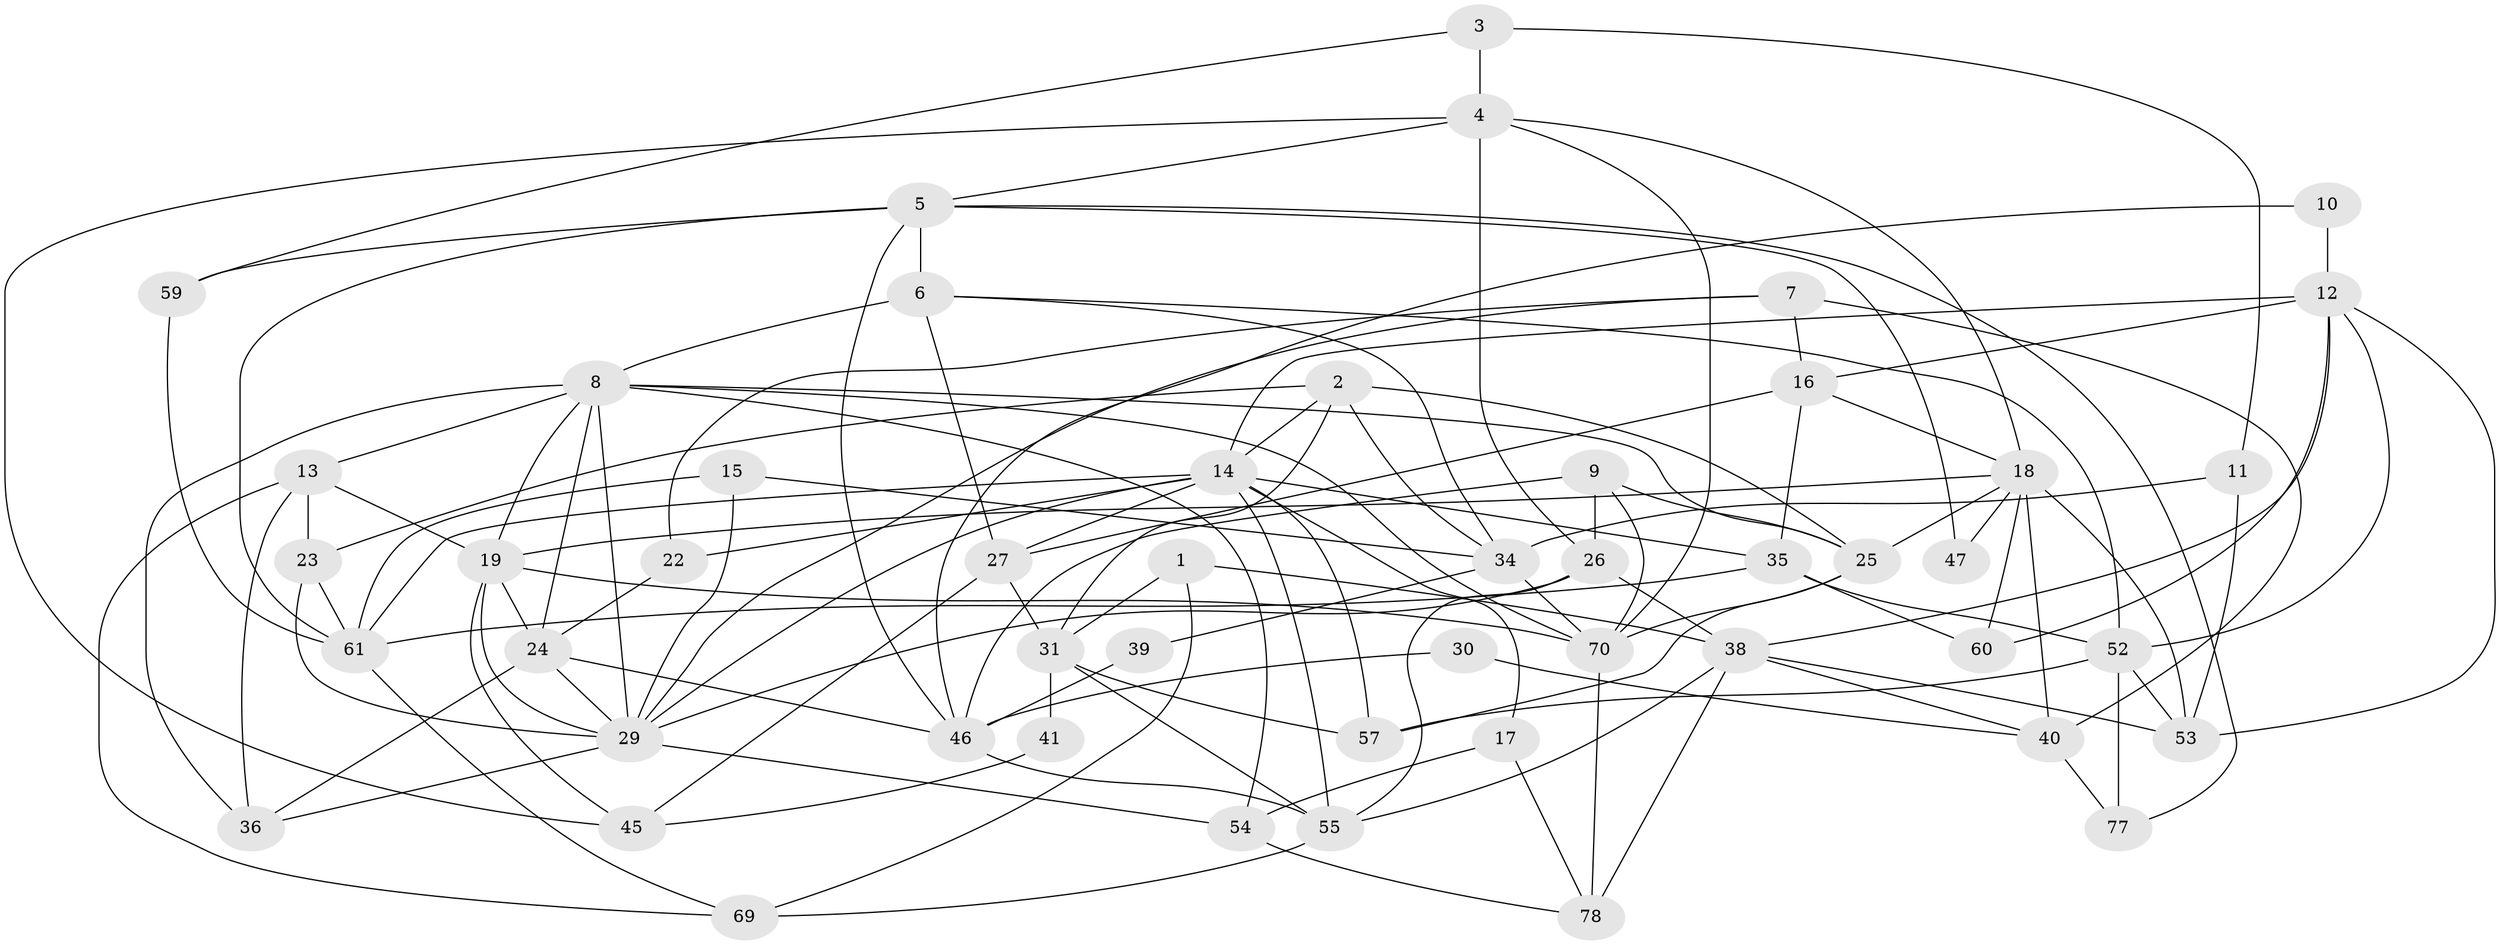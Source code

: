 // Generated by graph-tools (version 1.1) at 2025/24/03/03/25 07:24:00]
// undirected, 50 vertices, 123 edges
graph export_dot {
graph [start="1"]
  node [color=gray90,style=filled];
  1;
  2;
  3 [super="+49"];
  4 [super="+68"];
  5 [super="+32"];
  6 [super="+28"];
  7;
  8 [super="+20"];
  9 [super="+21"];
  10;
  11;
  12 [super="+42"];
  13 [super="+51"];
  14 [super="+48"];
  15;
  16 [super="+58"];
  17;
  18 [super="+50"];
  19 [super="+79"];
  22 [super="+66"];
  23 [super="+62"];
  24 [super="+37"];
  25 [super="+33"];
  26;
  27;
  29 [super="+74"];
  30;
  31 [super="+76"];
  34 [super="+43"];
  35;
  36 [super="+75"];
  38 [super="+56"];
  39;
  40 [super="+44"];
  41;
  45;
  46 [super="+71"];
  47;
  52 [super="+65"];
  53 [super="+63"];
  54 [super="+67"];
  55 [super="+73"];
  57;
  59;
  60;
  61 [super="+64"];
  69;
  70 [super="+72"];
  77;
  78;
  1 -- 31;
  1 -- 69;
  1 -- 38;
  2 -- 25;
  2 -- 23;
  2 -- 34;
  2 -- 31;
  2 -- 14;
  3 -- 59;
  3 -- 11;
  3 -- 4;
  4 -- 5;
  4 -- 18;
  4 -- 70;
  4 -- 26;
  4 -- 45;
  5 -- 46;
  5 -- 77;
  5 -- 61;
  5 -- 59;
  5 -- 47;
  5 -- 6;
  6 -- 8;
  6 -- 52;
  6 -- 34;
  6 -- 27;
  7 -- 22;
  7 -- 40;
  7 -- 29;
  7 -- 16;
  8 -- 13;
  8 -- 19;
  8 -- 24;
  8 -- 36;
  8 -- 70;
  8 -- 54;
  8 -- 29;
  8 -- 25;
  9 -- 70;
  9 -- 46;
  9 -- 26;
  9 -- 25;
  10 -- 12;
  10 -- 46;
  11 -- 53;
  11 -- 34;
  12 -- 14;
  12 -- 53;
  12 -- 16;
  12 -- 52;
  12 -- 38;
  12 -- 60;
  13 -- 19;
  13 -- 69;
  13 -- 36;
  13 -- 23;
  14 -- 17;
  14 -- 29;
  14 -- 55;
  14 -- 35;
  14 -- 22;
  14 -- 57;
  14 -- 27;
  14 -- 61;
  15 -- 61;
  15 -- 34;
  15 -- 29;
  16 -- 35;
  16 -- 18;
  16 -- 27;
  17 -- 78;
  17 -- 54;
  18 -- 19;
  18 -- 47;
  18 -- 53;
  18 -- 25;
  18 -- 60;
  18 -- 40;
  19 -- 45;
  19 -- 24;
  19 -- 70;
  19 -- 29;
  22 -- 24;
  23 -- 61;
  23 -- 29;
  24 -- 36;
  24 -- 29;
  24 -- 46;
  25 -- 57;
  25 -- 70;
  26 -- 38;
  26 -- 55;
  26 -- 29;
  27 -- 31;
  27 -- 45;
  29 -- 54;
  29 -- 36;
  30 -- 46;
  30 -- 40;
  31 -- 41 [weight=2];
  31 -- 55 [weight=2];
  31 -- 57;
  34 -- 39;
  34 -- 70;
  35 -- 60;
  35 -- 61;
  35 -- 52;
  38 -- 53;
  38 -- 55 [weight=2];
  38 -- 78;
  38 -- 40;
  39 -- 46;
  40 -- 77;
  41 -- 45;
  46 -- 55;
  52 -- 53;
  52 -- 77;
  52 -- 57;
  54 -- 78;
  55 -- 69;
  59 -- 61;
  61 -- 69;
  70 -- 78;
}
